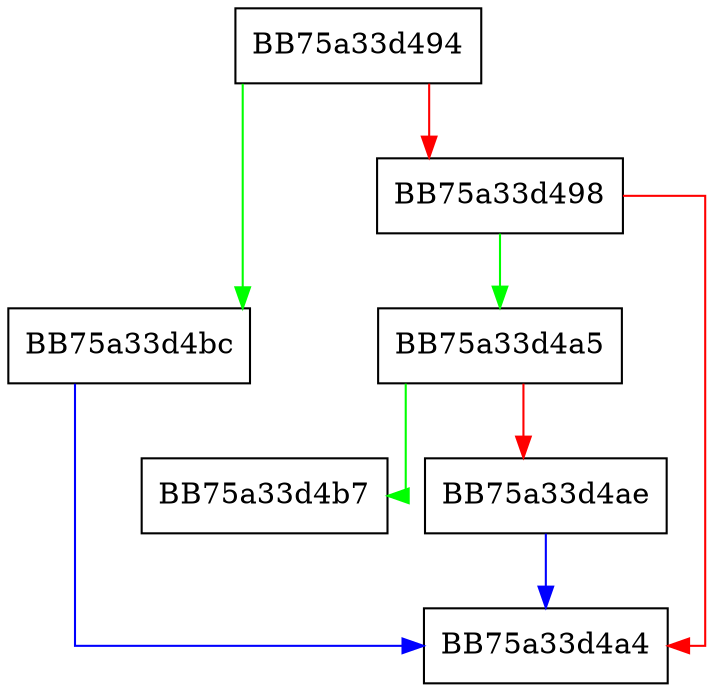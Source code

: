 digraph GetMetadataById {
  node [shape="box"];
  graph [splines=ortho];
  BB75a33d494 -> BB75a33d4bc [color="green"];
  BB75a33d494 -> BB75a33d498 [color="red"];
  BB75a33d498 -> BB75a33d4a5 [color="green"];
  BB75a33d498 -> BB75a33d4a4 [color="red"];
  BB75a33d4a5 -> BB75a33d4b7 [color="green"];
  BB75a33d4a5 -> BB75a33d4ae [color="red"];
  BB75a33d4ae -> BB75a33d4a4 [color="blue"];
  BB75a33d4bc -> BB75a33d4a4 [color="blue"];
}